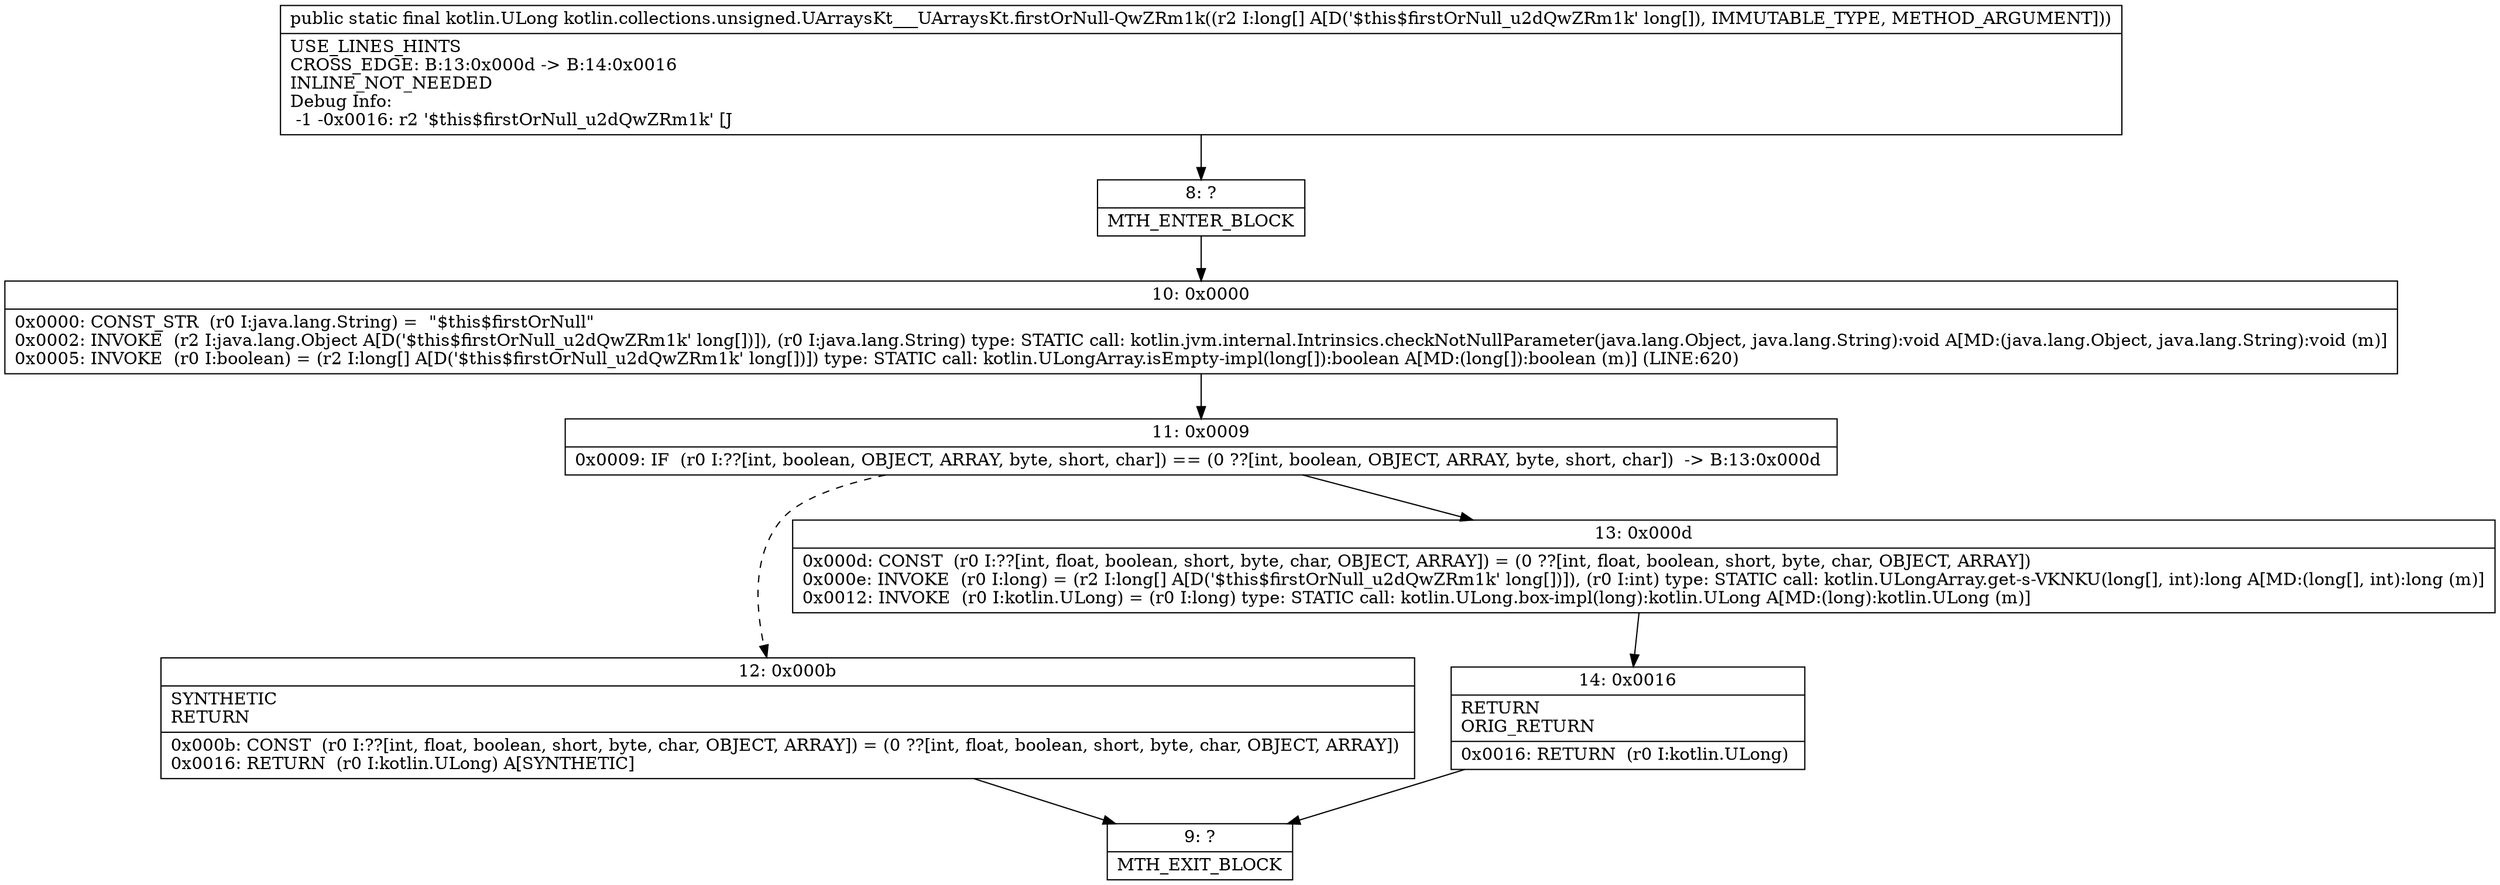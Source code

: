 digraph "CFG forkotlin.collections.unsigned.UArraysKt___UArraysKt.firstOrNull\-QwZRm1k([J)Lkotlin\/ULong;" {
Node_8 [shape=record,label="{8\:\ ?|MTH_ENTER_BLOCK\l}"];
Node_10 [shape=record,label="{10\:\ 0x0000|0x0000: CONST_STR  (r0 I:java.lang.String) =  \"$this$firstOrNull\" \l0x0002: INVOKE  (r2 I:java.lang.Object A[D('$this$firstOrNull_u2dQwZRm1k' long[])]), (r0 I:java.lang.String) type: STATIC call: kotlin.jvm.internal.Intrinsics.checkNotNullParameter(java.lang.Object, java.lang.String):void A[MD:(java.lang.Object, java.lang.String):void (m)]\l0x0005: INVOKE  (r0 I:boolean) = (r2 I:long[] A[D('$this$firstOrNull_u2dQwZRm1k' long[])]) type: STATIC call: kotlin.ULongArray.isEmpty\-impl(long[]):boolean A[MD:(long[]):boolean (m)] (LINE:620)\l}"];
Node_11 [shape=record,label="{11\:\ 0x0009|0x0009: IF  (r0 I:??[int, boolean, OBJECT, ARRAY, byte, short, char]) == (0 ??[int, boolean, OBJECT, ARRAY, byte, short, char])  \-\> B:13:0x000d \l}"];
Node_12 [shape=record,label="{12\:\ 0x000b|SYNTHETIC\lRETURN\l|0x000b: CONST  (r0 I:??[int, float, boolean, short, byte, char, OBJECT, ARRAY]) = (0 ??[int, float, boolean, short, byte, char, OBJECT, ARRAY]) \l0x0016: RETURN  (r0 I:kotlin.ULong) A[SYNTHETIC]\l}"];
Node_9 [shape=record,label="{9\:\ ?|MTH_EXIT_BLOCK\l}"];
Node_13 [shape=record,label="{13\:\ 0x000d|0x000d: CONST  (r0 I:??[int, float, boolean, short, byte, char, OBJECT, ARRAY]) = (0 ??[int, float, boolean, short, byte, char, OBJECT, ARRAY]) \l0x000e: INVOKE  (r0 I:long) = (r2 I:long[] A[D('$this$firstOrNull_u2dQwZRm1k' long[])]), (r0 I:int) type: STATIC call: kotlin.ULongArray.get\-s\-VKNKU(long[], int):long A[MD:(long[], int):long (m)]\l0x0012: INVOKE  (r0 I:kotlin.ULong) = (r0 I:long) type: STATIC call: kotlin.ULong.box\-impl(long):kotlin.ULong A[MD:(long):kotlin.ULong (m)]\l}"];
Node_14 [shape=record,label="{14\:\ 0x0016|RETURN\lORIG_RETURN\l|0x0016: RETURN  (r0 I:kotlin.ULong) \l}"];
MethodNode[shape=record,label="{public static final kotlin.ULong kotlin.collections.unsigned.UArraysKt___UArraysKt.firstOrNull\-QwZRm1k((r2 I:long[] A[D('$this$firstOrNull_u2dQwZRm1k' long[]), IMMUTABLE_TYPE, METHOD_ARGUMENT]))  | USE_LINES_HINTS\lCROSS_EDGE: B:13:0x000d \-\> B:14:0x0016\lINLINE_NOT_NEEDED\lDebug Info:\l  \-1 \-0x0016: r2 '$this$firstOrNull_u2dQwZRm1k' [J\l}"];
MethodNode -> Node_8;Node_8 -> Node_10;
Node_10 -> Node_11;
Node_11 -> Node_12[style=dashed];
Node_11 -> Node_13;
Node_12 -> Node_9;
Node_13 -> Node_14;
Node_14 -> Node_9;
}

